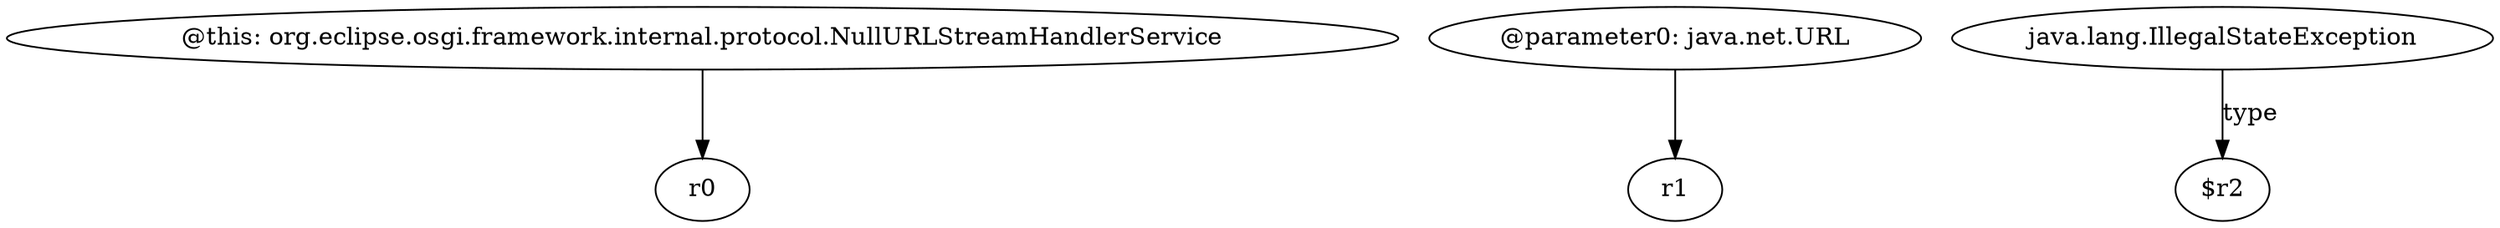 digraph g {
0[label="@this: org.eclipse.osgi.framework.internal.protocol.NullURLStreamHandlerService"]
1[label="r0"]
0->1[label=""]
2[label="@parameter0: java.net.URL"]
3[label="r1"]
2->3[label=""]
4[label="java.lang.IllegalStateException"]
5[label="$r2"]
4->5[label="type"]
}